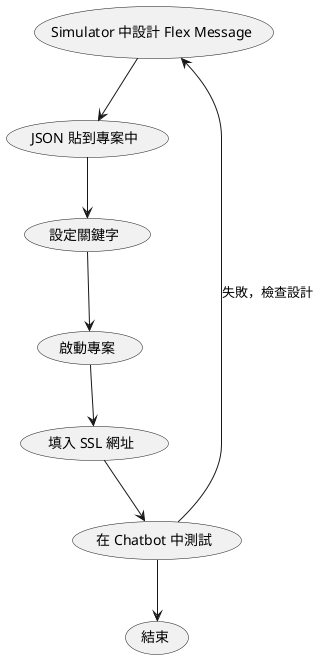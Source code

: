 @startuml
(Simulator 中設計 Flex Message)-down->(JSON 貼到專案中)
(JSON 貼到專案中)-down->(設定關鍵字)
(設定關鍵字)-down->(啟動專案)
(啟動專案)-down->(填入 SSL 網址)
(填入 SSL 網址)-down->(在 Chatbot 中測試)
(在 Chatbot 中測試)-down->(Simulator 中設計 Flex Message): 失敗，檢查設計
(在 Chatbot 中測試)-down->(結束)
@enduml
